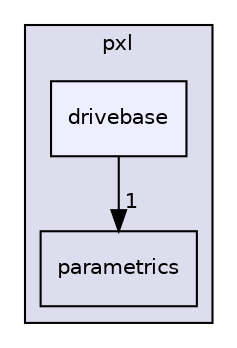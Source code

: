 digraph "include/pxl/drivebase" {
  compound=true
  node [ fontsize="10", fontname="Helvetica"];
  edge [ labelfontsize="10", labelfontname="Helvetica"];
  subgraph clusterdir_223a821f9d0f41fe283df0679d559c30 {
    graph [ bgcolor="#ddddee", pencolor="black", label="pxl" fontname="Helvetica", fontsize="10", URL="dir_223a821f9d0f41fe283df0679d559c30.html"]
  dir_eb646048f21f30d1c203f0e7d7bb28f9 [shape=box label="parametrics" URL="dir_eb646048f21f30d1c203f0e7d7bb28f9.html"];
  dir_b9c15b04b870febd75b2c7da7b08487e [shape=box, label="drivebase", style="filled", fillcolor="#eeeeff", pencolor="black", URL="dir_b9c15b04b870febd75b2c7da7b08487e.html"];
  }
  dir_b9c15b04b870febd75b2c7da7b08487e->dir_eb646048f21f30d1c203f0e7d7bb28f9 [headlabel="1", labeldistance=1.5 headhref="dir_000002_000003.html"];
}
